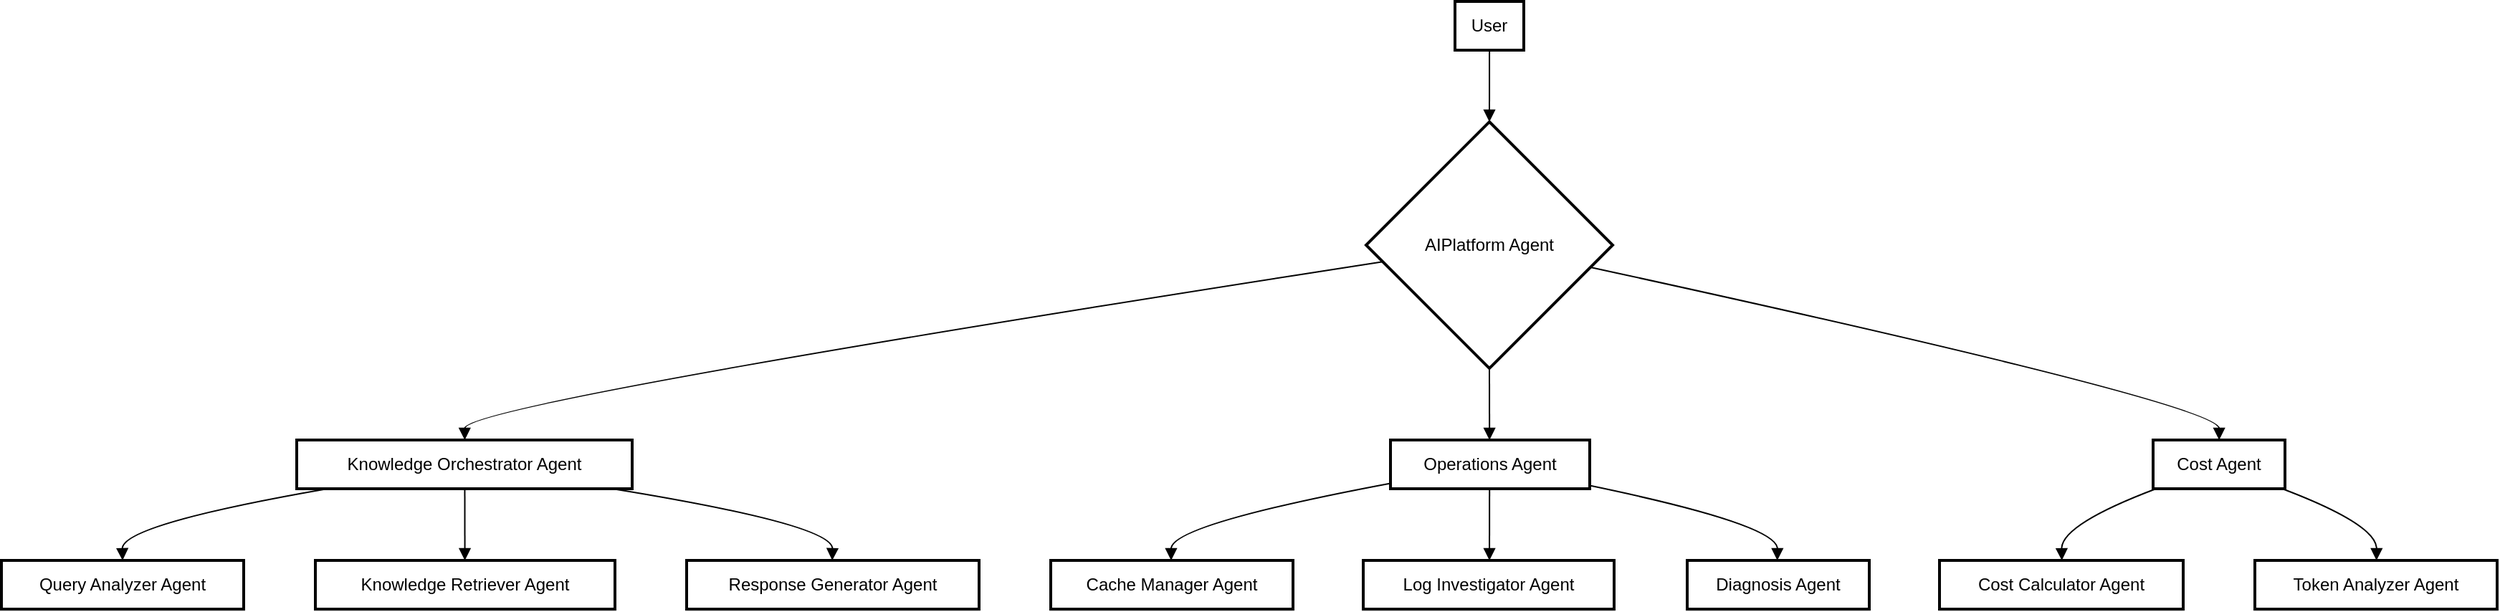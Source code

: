 <mxfile version="21.6.8" type="device">
  <diagram name="Page-1" id="HGzwMxuN4bZuXubQDyQs">
    <mxGraphModel dx="1098" dy="820" grid="1" gridSize="10" guides="1" tooltips="1" connect="1" arrows="1" fold="1" page="1" pageScale="1" pageWidth="850" pageHeight="1100" math="0" shadow="0">
      <root>
        <mxCell id="0" />
        <mxCell id="1" parent="0" />
        <mxCell id="7NvPR7YOAmmlgFISt4Pf-1" value="User" style="whiteSpace=wrap;strokeWidth=2;" vertex="1" parent="1">
          <mxGeometry x="1034" y="20" width="48" height="34" as="geometry" />
        </mxCell>
        <mxCell id="7NvPR7YOAmmlgFISt4Pf-2" value="AIPlatform Agent" style="rhombus;strokeWidth=2;whiteSpace=wrap;" vertex="1" parent="1">
          <mxGeometry x="972" y="104" width="172" height="172" as="geometry" />
        </mxCell>
        <mxCell id="7NvPR7YOAmmlgFISt4Pf-3" value="Knowledge Orchestrator Agent" style="whiteSpace=wrap;strokeWidth=2;" vertex="1" parent="1">
          <mxGeometry x="226" y="326" width="234" height="34" as="geometry" />
        </mxCell>
        <mxCell id="7NvPR7YOAmmlgFISt4Pf-4" value="Operations Agent" style="whiteSpace=wrap;strokeWidth=2;" vertex="1" parent="1">
          <mxGeometry x="989" y="326" width="139" height="34" as="geometry" />
        </mxCell>
        <mxCell id="7NvPR7YOAmmlgFISt4Pf-5" value="Cost Agent" style="whiteSpace=wrap;strokeWidth=2;" vertex="1" parent="1">
          <mxGeometry x="1521" y="326" width="92" height="34" as="geometry" />
        </mxCell>
        <mxCell id="7NvPR7YOAmmlgFISt4Pf-6" value="Query Analyzer Agent" style="whiteSpace=wrap;strokeWidth=2;" vertex="1" parent="1">
          <mxGeometry x="20" y="410" width="169" height="34" as="geometry" />
        </mxCell>
        <mxCell id="7NvPR7YOAmmlgFISt4Pf-7" value="Knowledge Retriever Agent" style="whiteSpace=wrap;strokeWidth=2;" vertex="1" parent="1">
          <mxGeometry x="239" y="410" width="209" height="34" as="geometry" />
        </mxCell>
        <mxCell id="7NvPR7YOAmmlgFISt4Pf-8" value="Response Generator Agent" style="whiteSpace=wrap;strokeWidth=2;" vertex="1" parent="1">
          <mxGeometry x="498" y="410" width="204" height="34" as="geometry" />
        </mxCell>
        <mxCell id="7NvPR7YOAmmlgFISt4Pf-9" value="Cache Manager Agent" style="whiteSpace=wrap;strokeWidth=2;" vertex="1" parent="1">
          <mxGeometry x="752" y="410" width="169" height="34" as="geometry" />
        </mxCell>
        <mxCell id="7NvPR7YOAmmlgFISt4Pf-10" value="Log Investigator Agent" style="whiteSpace=wrap;strokeWidth=2;" vertex="1" parent="1">
          <mxGeometry x="970" y="410" width="175" height="34" as="geometry" />
        </mxCell>
        <mxCell id="7NvPR7YOAmmlgFISt4Pf-11" value="Diagnosis Agent" style="whiteSpace=wrap;strokeWidth=2;" vertex="1" parent="1">
          <mxGeometry x="1196" y="410" width="127" height="34" as="geometry" />
        </mxCell>
        <mxCell id="7NvPR7YOAmmlgFISt4Pf-12" value="Cost Calculator Agent" style="whiteSpace=wrap;strokeWidth=2;" vertex="1" parent="1">
          <mxGeometry x="1372" y="410" width="170" height="34" as="geometry" />
        </mxCell>
        <mxCell id="7NvPR7YOAmmlgFISt4Pf-13" value="Token Analyzer Agent" style="whiteSpace=wrap;strokeWidth=2;" vertex="1" parent="1">
          <mxGeometry x="1592" y="410" width="169" height="34" as="geometry" />
        </mxCell>
        <mxCell id="7NvPR7YOAmmlgFISt4Pf-14" value="" style="curved=1;startArrow=none;endArrow=block;exitX=0.501;exitY=1;entryX=0.5;entryY=0;rounded=0;" edge="1" parent="1" source="7NvPR7YOAmmlgFISt4Pf-1" target="7NvPR7YOAmmlgFISt4Pf-2">
          <mxGeometry relative="1" as="geometry">
            <Array as="points" />
          </mxGeometry>
        </mxCell>
        <mxCell id="7NvPR7YOAmmlgFISt4Pf-15" value="" style="curved=1;startArrow=none;endArrow=block;exitX=-0.0;exitY=0.578;entryX=0.501;entryY=0.005;rounded=0;" edge="1" parent="1" source="7NvPR7YOAmmlgFISt4Pf-2" target="7NvPR7YOAmmlgFISt4Pf-3">
          <mxGeometry relative="1" as="geometry">
            <Array as="points">
              <mxPoint x="343" y="301" />
            </Array>
          </mxGeometry>
        </mxCell>
        <mxCell id="7NvPR7YOAmmlgFISt4Pf-16" value="" style="curved=1;startArrow=none;endArrow=block;exitX=0.5;exitY=1.001;entryX=0.497;entryY=0.005;rounded=0;" edge="1" parent="1" source="7NvPR7YOAmmlgFISt4Pf-2" target="7NvPR7YOAmmlgFISt4Pf-4">
          <mxGeometry relative="1" as="geometry">
            <Array as="points" />
          </mxGeometry>
        </mxCell>
        <mxCell id="7NvPR7YOAmmlgFISt4Pf-17" value="" style="curved=1;startArrow=none;endArrow=block;exitX=1.001;exitY=0.61;entryX=0.501;entryY=0.005;rounded=0;" edge="1" parent="1" source="7NvPR7YOAmmlgFISt4Pf-2" target="7NvPR7YOAmmlgFISt4Pf-5">
          <mxGeometry relative="1" as="geometry">
            <Array as="points">
              <mxPoint x="1567" y="301" />
            </Array>
          </mxGeometry>
        </mxCell>
        <mxCell id="7NvPR7YOAmmlgFISt4Pf-18" value="" style="curved=1;startArrow=none;endArrow=block;exitX=0.088;exitY=1.005;entryX=0.5;entryY=0.005;rounded=0;" edge="1" parent="1" source="7NvPR7YOAmmlgFISt4Pf-3" target="7NvPR7YOAmmlgFISt4Pf-6">
          <mxGeometry relative="1" as="geometry">
            <Array as="points">
              <mxPoint x="104" y="385" />
            </Array>
          </mxGeometry>
        </mxCell>
        <mxCell id="7NvPR7YOAmmlgFISt4Pf-19" value="" style="curved=1;startArrow=none;endArrow=block;exitX=0.501;exitY=1.005;entryX=0.499;entryY=0.005;rounded=0;" edge="1" parent="1" source="7NvPR7YOAmmlgFISt4Pf-3" target="7NvPR7YOAmmlgFISt4Pf-7">
          <mxGeometry relative="1" as="geometry">
            <Array as="points" />
          </mxGeometry>
        </mxCell>
        <mxCell id="7NvPR7YOAmmlgFISt4Pf-20" value="" style="curved=1;startArrow=none;endArrow=block;exitX=0.945;exitY=1.005;entryX=0.498;entryY=0.005;rounded=0;" edge="1" parent="1" source="7NvPR7YOAmmlgFISt4Pf-3" target="7NvPR7YOAmmlgFISt4Pf-8">
          <mxGeometry relative="1" as="geometry">
            <Array as="points">
              <mxPoint x="600" y="385" />
            </Array>
          </mxGeometry>
        </mxCell>
        <mxCell id="7NvPR7YOAmmlgFISt4Pf-21" value="" style="curved=1;startArrow=none;endArrow=block;exitX=-0.002;exitY=0.89;entryX=0.497;entryY=0.005;rounded=0;" edge="1" parent="1" source="7NvPR7YOAmmlgFISt4Pf-4" target="7NvPR7YOAmmlgFISt4Pf-9">
          <mxGeometry relative="1" as="geometry">
            <Array as="points">
              <mxPoint x="836" y="385" />
            </Array>
          </mxGeometry>
        </mxCell>
        <mxCell id="7NvPR7YOAmmlgFISt4Pf-22" value="" style="curved=1;startArrow=none;endArrow=block;exitX=0.497;exitY=1.005;entryX=0.503;entryY=0.005;rounded=0;" edge="1" parent="1" source="7NvPR7YOAmmlgFISt4Pf-4" target="7NvPR7YOAmmlgFISt4Pf-10">
          <mxGeometry relative="1" as="geometry">
            <Array as="points" />
          </mxGeometry>
        </mxCell>
        <mxCell id="7NvPR7YOAmmlgFISt4Pf-23" value="" style="curved=1;startArrow=none;endArrow=block;exitX=0.995;exitY=0.931;entryX=0.495;entryY=0.005;rounded=0;" edge="1" parent="1" source="7NvPR7YOAmmlgFISt4Pf-4" target="7NvPR7YOAmmlgFISt4Pf-11">
          <mxGeometry relative="1" as="geometry">
            <Array as="points">
              <mxPoint x="1259" y="385" />
            </Array>
          </mxGeometry>
        </mxCell>
        <mxCell id="7NvPR7YOAmmlgFISt4Pf-24" value="" style="curved=1;startArrow=none;endArrow=block;exitX=0.018;exitY=1.005;entryX=0.502;entryY=0.005;rounded=0;" edge="1" parent="1" source="7NvPR7YOAmmlgFISt4Pf-5" target="7NvPR7YOAmmlgFISt4Pf-12">
          <mxGeometry relative="1" as="geometry">
            <Array as="points">
              <mxPoint x="1457" y="385" />
            </Array>
          </mxGeometry>
        </mxCell>
        <mxCell id="7NvPR7YOAmmlgFISt4Pf-25" value="" style="curved=1;startArrow=none;endArrow=block;exitX=0.984;exitY=1.005;entryX=0.502;entryY=0.005;rounded=0;" edge="1" parent="1" source="7NvPR7YOAmmlgFISt4Pf-5" target="7NvPR7YOAmmlgFISt4Pf-13">
          <mxGeometry relative="1" as="geometry">
            <Array as="points">
              <mxPoint x="1677" y="385" />
            </Array>
          </mxGeometry>
        </mxCell>
      </root>
    </mxGraphModel>
  </diagram>
</mxfile>
